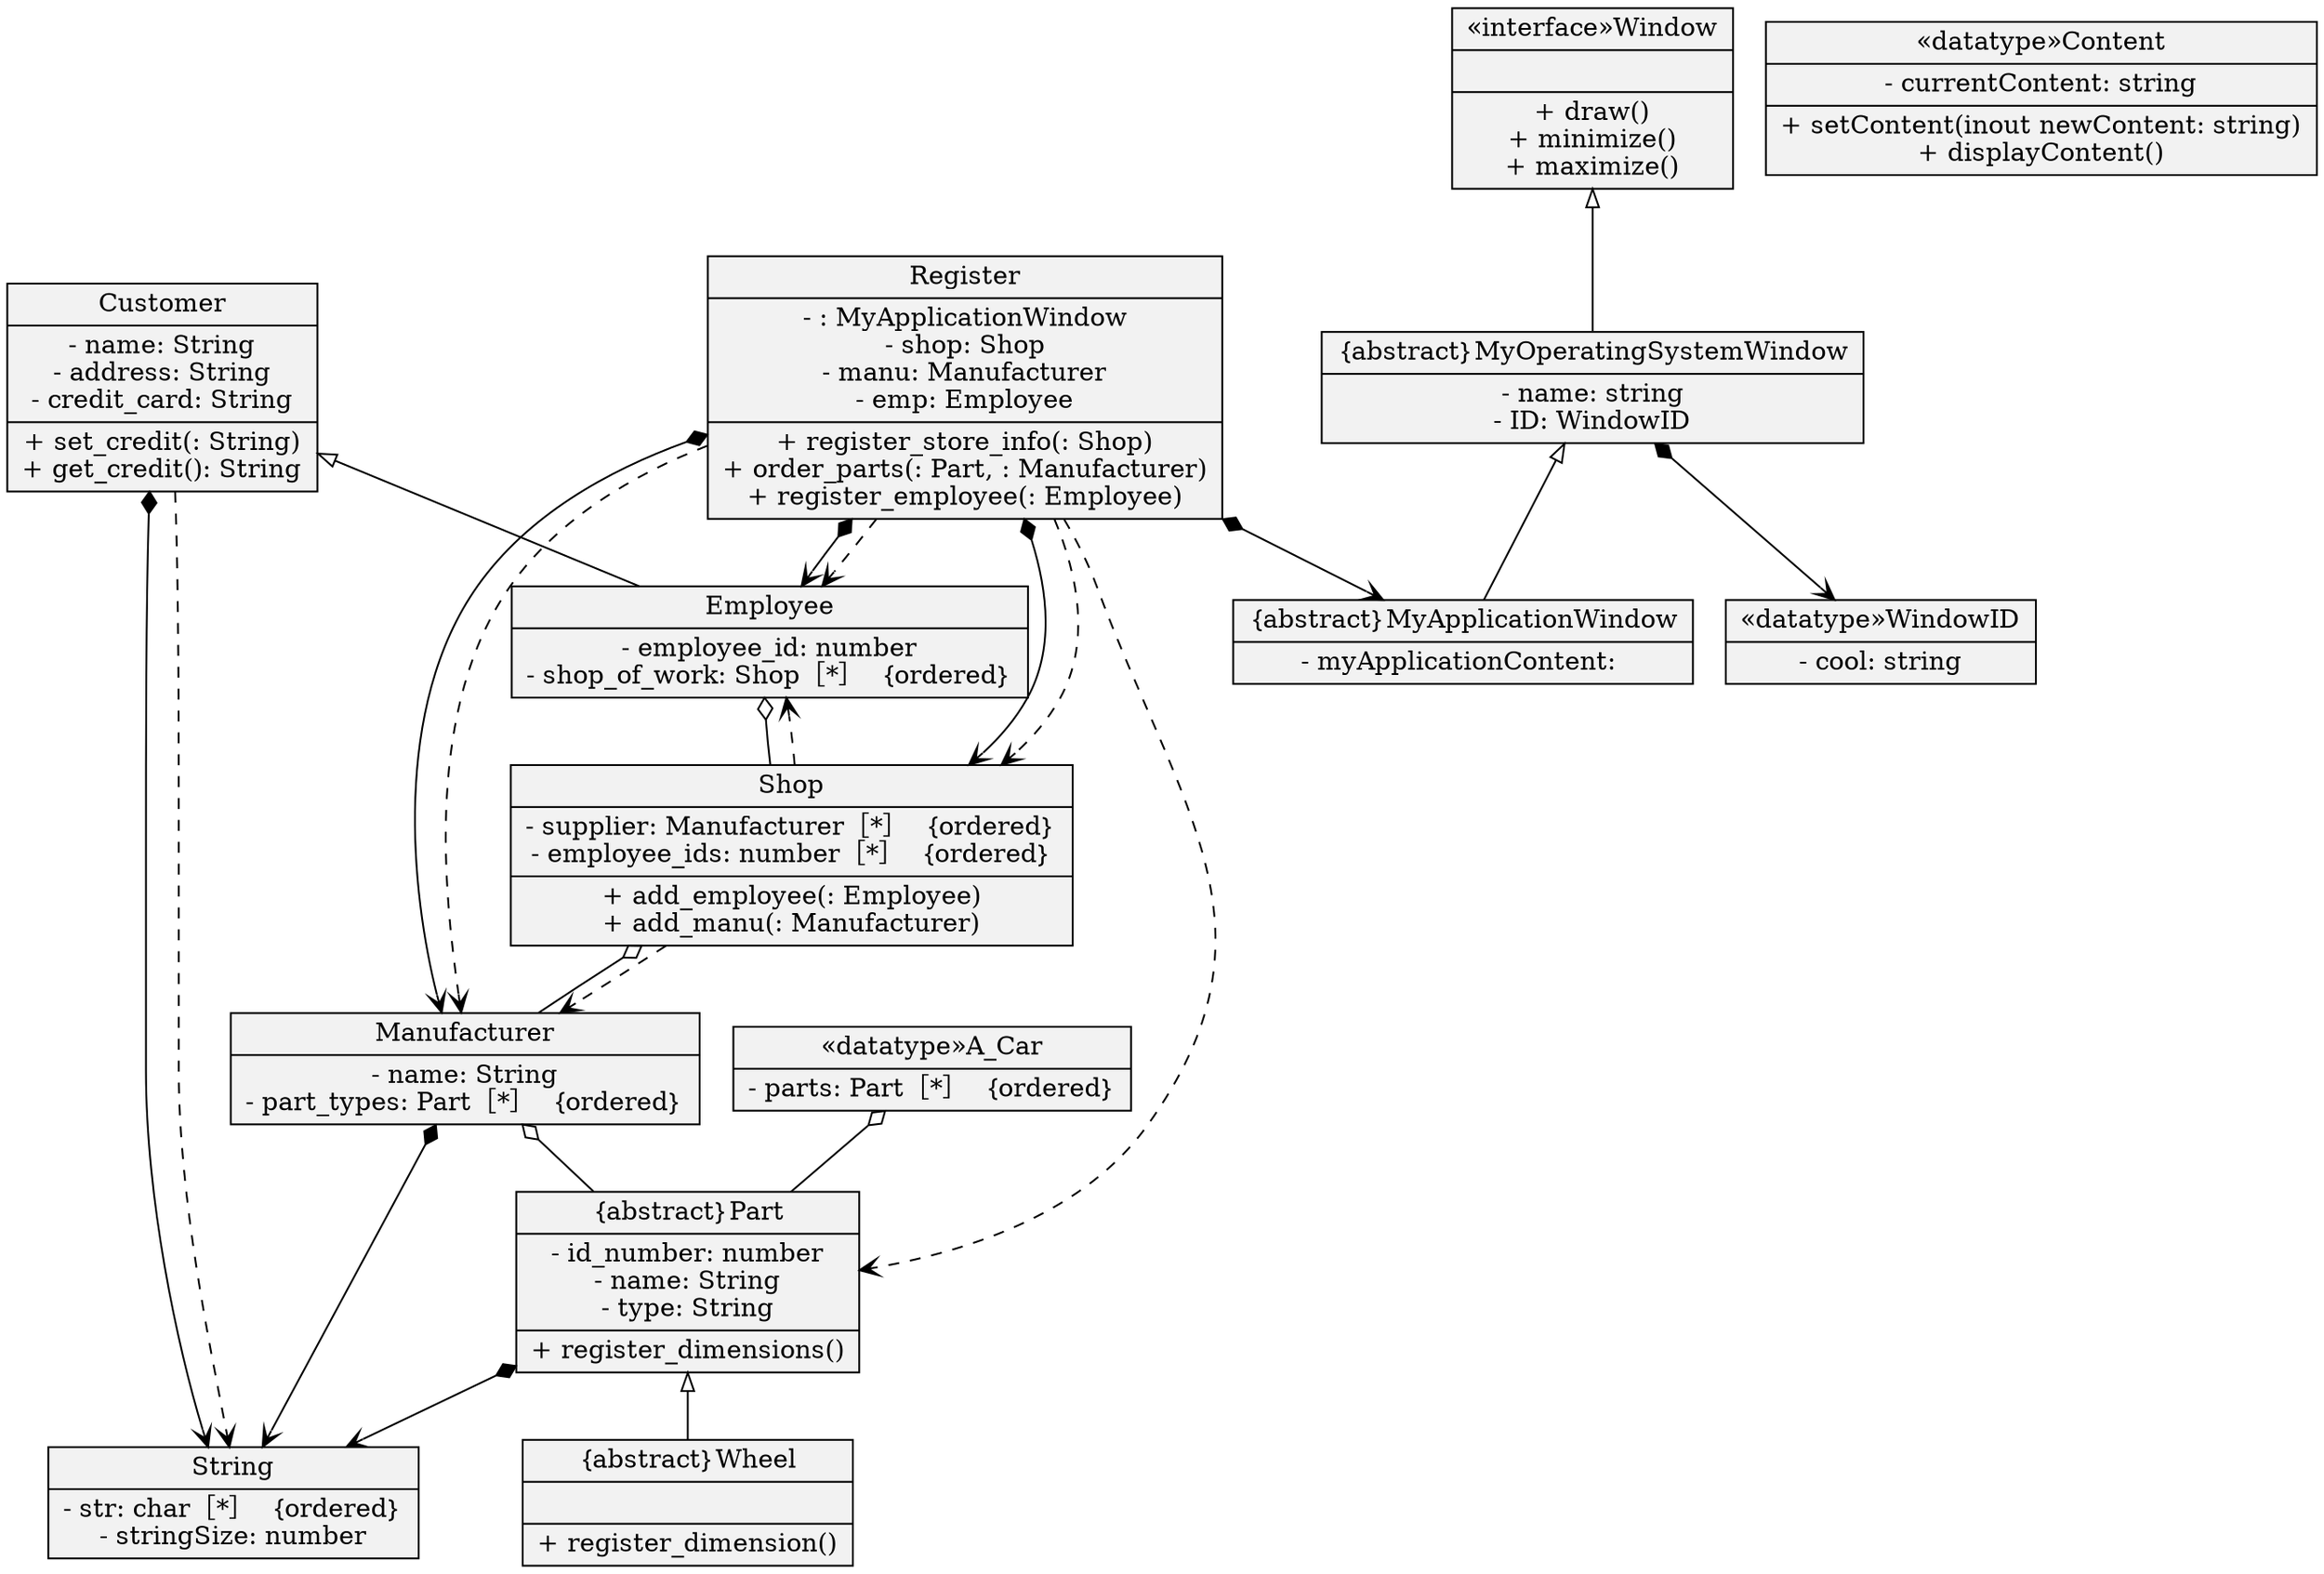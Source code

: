 digraph hierarchy {
node[shape=record,style=filled,fillcolor=gray95]
edge[dir="both", arrowtail="empty", arrowhead="empty", labeldistance="2.0"]
class0[label = "{ «datatype»A_Car|- parts: Part［*］ ｛ordered｝\n}"]
class1[label = "{ Customer|- name: String\n- address: String\n- credit_card: String\n|+ set_credit(: String)\n+ get_credit(): String\n}"]
class2[label = "{ Employee|- employee_id: number\n- shop_of_work: Shop［*］ ｛ordered｝\n}"]
class3[label = "{ Manufacturer|- name: String\n- part_types: Part［*］ ｛ordered｝\n}"]
class4[label = "{ ｛abstract｝Part|- id_number: number\n- name: String\n- type: String\n|+ register_dimensions()\n}"]
class5[label = "{ Register|- : MyApplicationWindow\n- shop: Shop\n- manu: Manufacturer\n- emp: Employee\n|+ register_store_info(: Shop)\n+ order_parts(: Part, : Manufacturer)\n+ register_employee(: Employee)\n}"]
class6[label = "{ Shop|- supplier: Manufacturer［*］ ｛ordered｝\n- employee_ids: number［*］ ｛ordered｝\n|+ add_employee(: Employee)\n+ add_manu(: Manufacturer)\n}"]
class7[label = "{ String|- str: char［*］ ｛ordered｝\n- stringSize: number\n}"]
class8[label = "{ «interface»Window||+ draw()\n+ minimize()\n+ maximize()\n}"]
class9[label = "{ ｛abstract｝MyOperatingSystemWindow|- name: string\n- ID: WindowID\n}"]
class10[label = "{ ｛abstract｝MyApplicationWindow|- myApplicationContent: \n}"]
class11[label = "{ «datatype»WindowID|- cool: string\n}"]
class12[label = "{ «datatype»Content|- currentContent: string\n|+ setContent(inout newContent: string)\n+ displayContent()\n}"]
class13[label = "{ ｛abstract｝Wheel||+ register_dimension()\n}"]
class1->class2[arrowhead="none"]
class8->class9[arrowhead="none"]
class9->class10[arrowhead="none"]
class4->class13[arrowhead="none"]
class0->class4[arrowhead="none", arrowtail="odiamond"]
class1->class7[arrowhead="vee", arrowtail="diamond"]
class2->class6[arrowhead="none", arrowtail="odiamond"]
class3->class7[arrowhead="vee", arrowtail="diamond"]
class3->class4[arrowhead="none", arrowtail="odiamond"]
class4->class7[arrowhead="vee", arrowtail="diamond"]
class5->class10[arrowhead="vee", arrowtail="diamond"]
class5->class6[arrowhead="vee", arrowtail="diamond"]
class5->class3[arrowhead="vee", arrowtail="diamond"]
class5->class2[arrowhead="vee", arrowtail="diamond"]
class6->class3[arrowhead="none", arrowtail="odiamond"]
class9->class11[arrowhead="vee", arrowtail="diamond"]
class1->class7[arrowhead="vee", arrowtail="none", style="dashed"]
class5->class4[arrowhead="vee", arrowtail="none", style="dashed"]
class5->class3[arrowhead="vee", arrowtail="none", style="dashed"]
class5->class2[arrowhead="vee", arrowtail="none", style="dashed"]
class5->class6[arrowhead="vee", arrowtail="none", style="dashed"]
class6->class2[arrowhead="vee", arrowtail="none", style="dashed"]
class6->class3[arrowhead="vee", arrowtail="none", style="dashed"]
}
